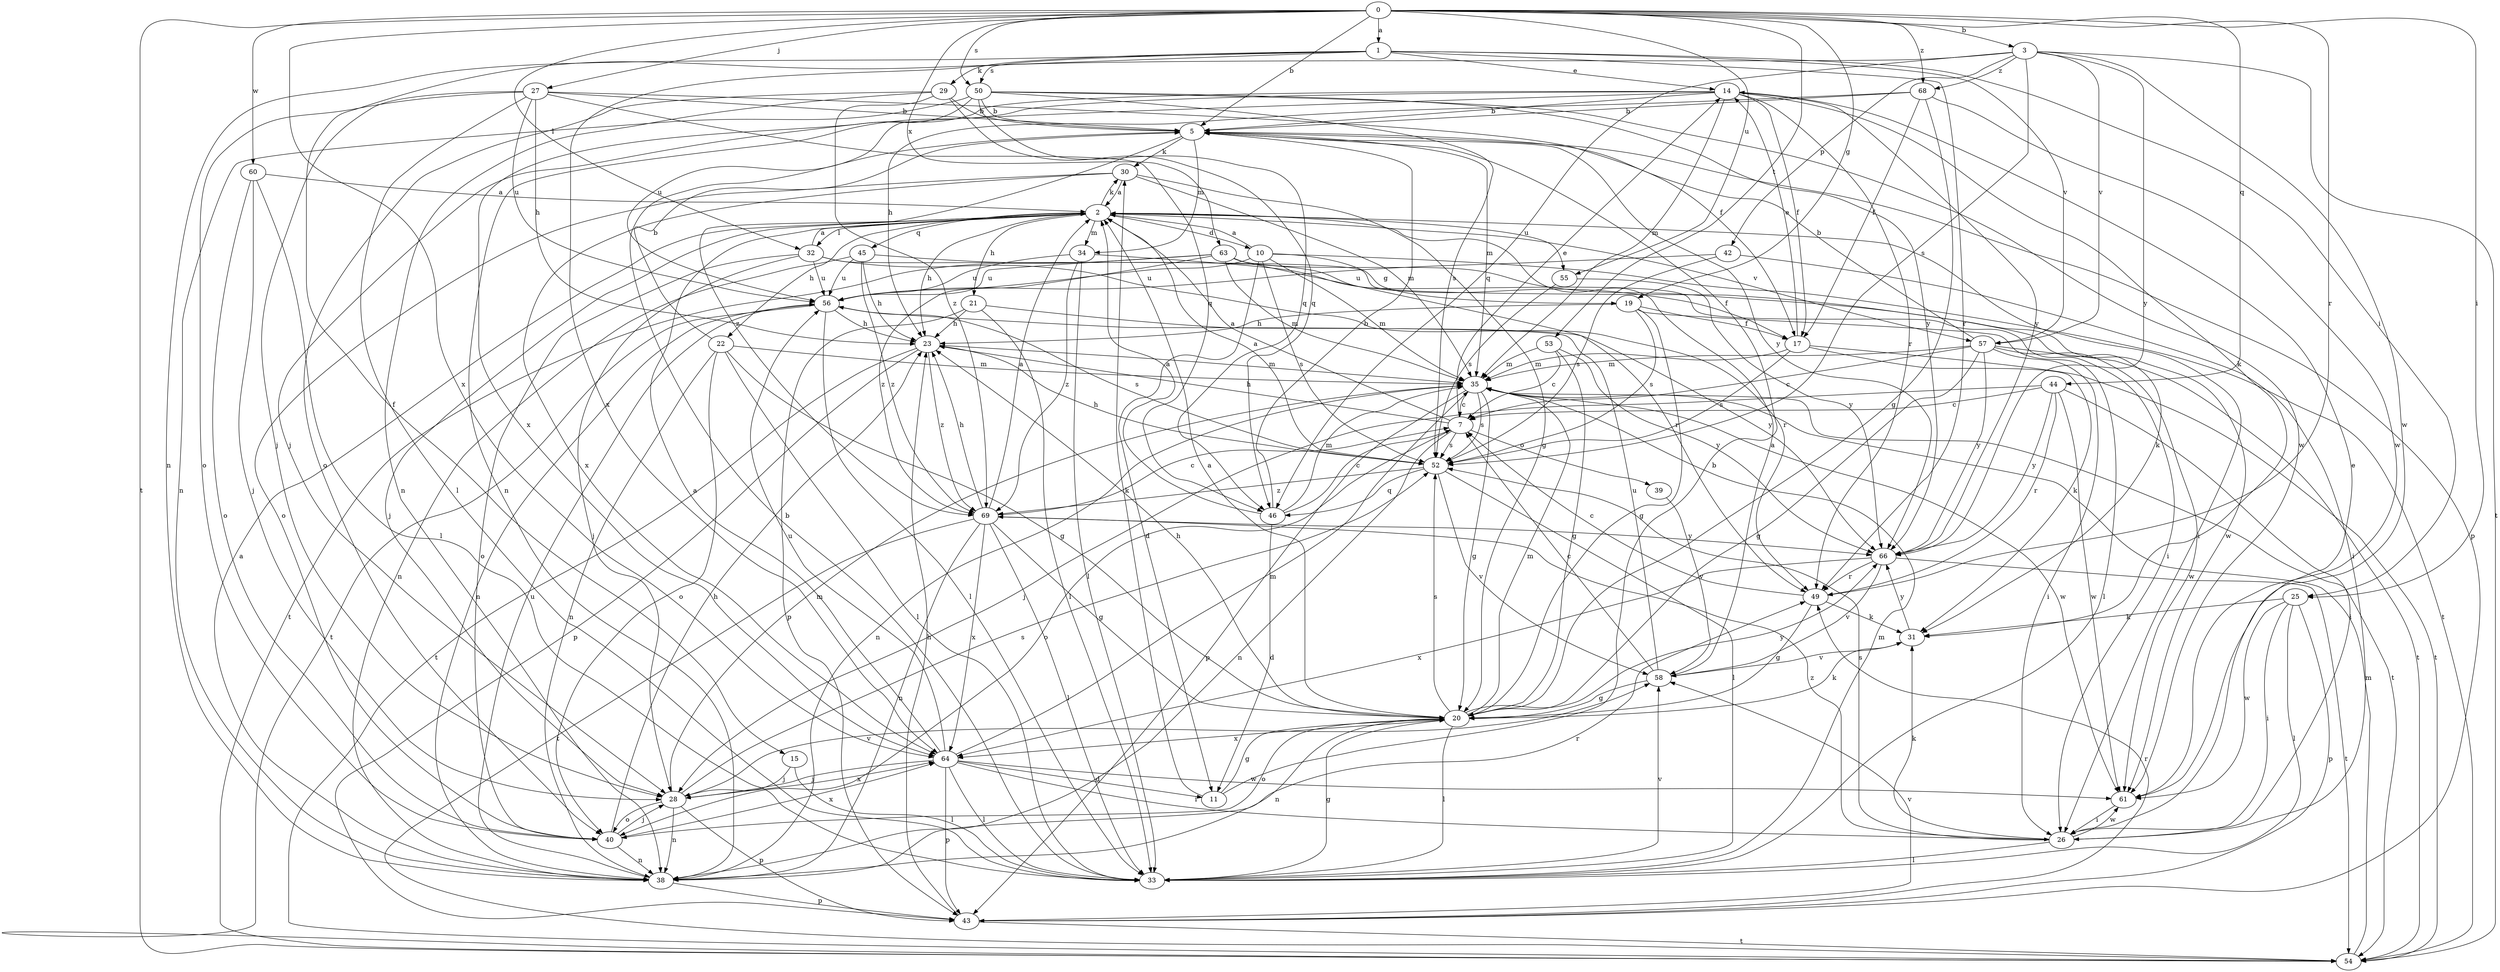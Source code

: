 strict digraph  {
0;
1;
2;
3;
5;
7;
10;
11;
14;
15;
17;
19;
20;
21;
22;
23;
25;
26;
27;
28;
29;
30;
31;
32;
33;
34;
35;
38;
39;
40;
42;
43;
44;
45;
46;
49;
50;
52;
53;
54;
55;
56;
57;
58;
60;
61;
63;
64;
66;
68;
69;
0 -> 1  [label=a];
0 -> 3  [label=b];
0 -> 5  [label=b];
0 -> 19  [label=g];
0 -> 25  [label=i];
0 -> 27  [label=j];
0 -> 32  [label=l];
0 -> 44  [label=q];
0 -> 49  [label=r];
0 -> 50  [label=s];
0 -> 53  [label=t];
0 -> 54  [label=t];
0 -> 55  [label=u];
0 -> 60  [label=w];
0 -> 63  [label=x];
0 -> 64  [label=x];
0 -> 68  [label=z];
1 -> 14  [label=e];
1 -> 15  [label=f];
1 -> 25  [label=i];
1 -> 29  [label=k];
1 -> 38  [label=n];
1 -> 49  [label=r];
1 -> 50  [label=s];
1 -> 57  [label=v];
2 -> 10  [label=d];
2 -> 21  [label=h];
2 -> 22  [label=h];
2 -> 23  [label=h];
2 -> 26  [label=i];
2 -> 28  [label=j];
2 -> 30  [label=k];
2 -> 32  [label=l];
2 -> 34  [label=m];
2 -> 45  [label=q];
2 -> 55  [label=u];
2 -> 57  [label=v];
3 -> 42  [label=p];
3 -> 46  [label=q];
3 -> 52  [label=s];
3 -> 54  [label=t];
3 -> 57  [label=v];
3 -> 61  [label=w];
3 -> 64  [label=x];
3 -> 66  [label=y];
3 -> 68  [label=z];
5 -> 30  [label=k];
5 -> 34  [label=m];
5 -> 35  [label=m];
5 -> 43  [label=p];
5 -> 66  [label=y];
5 -> 69  [label=z];
7 -> 2  [label=a];
7 -> 14  [label=e];
7 -> 23  [label=h];
7 -> 38  [label=n];
7 -> 39  [label=o];
7 -> 40  [label=o];
7 -> 52  [label=s];
10 -> 2  [label=a];
10 -> 11  [label=d];
10 -> 19  [label=g];
10 -> 35  [label=m];
10 -> 52  [label=s];
10 -> 54  [label=t];
10 -> 56  [label=u];
11 -> 5  [label=b];
11 -> 20  [label=g];
11 -> 30  [label=k];
14 -> 5  [label=b];
14 -> 17  [label=f];
14 -> 28  [label=j];
14 -> 31  [label=k];
14 -> 35  [label=m];
14 -> 38  [label=n];
14 -> 49  [label=r];
14 -> 56  [label=u];
14 -> 66  [label=y];
15 -> 28  [label=j];
15 -> 33  [label=l];
17 -> 14  [label=e];
17 -> 31  [label=k];
17 -> 35  [label=m];
17 -> 52  [label=s];
17 -> 54  [label=t];
19 -> 17  [label=f];
19 -> 20  [label=g];
19 -> 23  [label=h];
19 -> 33  [label=l];
19 -> 52  [label=s];
20 -> 2  [label=a];
20 -> 23  [label=h];
20 -> 31  [label=k];
20 -> 33  [label=l];
20 -> 35  [label=m];
20 -> 38  [label=n];
20 -> 40  [label=o];
20 -> 52  [label=s];
20 -> 64  [label=x];
20 -> 66  [label=y];
21 -> 23  [label=h];
21 -> 33  [label=l];
21 -> 43  [label=p];
21 -> 66  [label=y];
22 -> 5  [label=b];
22 -> 20  [label=g];
22 -> 33  [label=l];
22 -> 35  [label=m];
22 -> 38  [label=n];
22 -> 40  [label=o];
23 -> 35  [label=m];
23 -> 43  [label=p];
23 -> 54  [label=t];
23 -> 69  [label=z];
25 -> 26  [label=i];
25 -> 31  [label=k];
25 -> 33  [label=l];
25 -> 43  [label=p];
25 -> 61  [label=w];
26 -> 14  [label=e];
26 -> 31  [label=k];
26 -> 33  [label=l];
26 -> 52  [label=s];
26 -> 61  [label=w];
26 -> 69  [label=z];
27 -> 5  [label=b];
27 -> 17  [label=f];
27 -> 23  [label=h];
27 -> 28  [label=j];
27 -> 33  [label=l];
27 -> 40  [label=o];
27 -> 46  [label=q];
27 -> 56  [label=u];
28 -> 35  [label=m];
28 -> 38  [label=n];
28 -> 40  [label=o];
28 -> 43  [label=p];
28 -> 52  [label=s];
28 -> 58  [label=v];
28 -> 64  [label=x];
29 -> 5  [label=b];
29 -> 38  [label=n];
29 -> 40  [label=o];
29 -> 46  [label=q];
29 -> 69  [label=z];
30 -> 2  [label=a];
30 -> 20  [label=g];
30 -> 35  [label=m];
30 -> 40  [label=o];
30 -> 64  [label=x];
31 -> 58  [label=v];
31 -> 66  [label=y];
32 -> 2  [label=a];
32 -> 28  [label=j];
32 -> 40  [label=o];
32 -> 49  [label=r];
32 -> 56  [label=u];
32 -> 61  [label=w];
33 -> 5  [label=b];
33 -> 20  [label=g];
33 -> 35  [label=m];
33 -> 58  [label=v];
34 -> 17  [label=f];
34 -> 33  [label=l];
34 -> 56  [label=u];
34 -> 69  [label=z];
35 -> 7  [label=c];
35 -> 20  [label=g];
35 -> 38  [label=n];
35 -> 43  [label=p];
35 -> 52  [label=s];
35 -> 54  [label=t];
35 -> 61  [label=w];
38 -> 2  [label=a];
38 -> 43  [label=p];
38 -> 49  [label=r];
38 -> 56  [label=u];
39 -> 58  [label=v];
40 -> 23  [label=h];
40 -> 28  [label=j];
40 -> 38  [label=n];
40 -> 64  [label=x];
42 -> 26  [label=i];
42 -> 52  [label=s];
42 -> 56  [label=u];
43 -> 23  [label=h];
43 -> 49  [label=r];
43 -> 54  [label=t];
43 -> 58  [label=v];
44 -> 7  [label=c];
44 -> 26  [label=i];
44 -> 28  [label=j];
44 -> 49  [label=r];
44 -> 61  [label=w];
44 -> 66  [label=y];
45 -> 23  [label=h];
45 -> 26  [label=i];
45 -> 38  [label=n];
45 -> 56  [label=u];
45 -> 69  [label=z];
46 -> 2  [label=a];
46 -> 5  [label=b];
46 -> 7  [label=c];
46 -> 11  [label=d];
46 -> 35  [label=m];
49 -> 7  [label=c];
49 -> 20  [label=g];
49 -> 31  [label=k];
50 -> 5  [label=b];
50 -> 38  [label=n];
50 -> 46  [label=q];
50 -> 52  [label=s];
50 -> 61  [label=w];
50 -> 64  [label=x];
50 -> 66  [label=y];
52 -> 2  [label=a];
52 -> 23  [label=h];
52 -> 33  [label=l];
52 -> 46  [label=q];
52 -> 58  [label=v];
52 -> 69  [label=z];
53 -> 7  [label=c];
53 -> 20  [label=g];
53 -> 35  [label=m];
53 -> 66  [label=y];
54 -> 35  [label=m];
55 -> 52  [label=s];
55 -> 66  [label=y];
56 -> 23  [label=h];
56 -> 33  [label=l];
56 -> 38  [label=n];
56 -> 52  [label=s];
56 -> 54  [label=t];
57 -> 5  [label=b];
57 -> 7  [label=c];
57 -> 20  [label=g];
57 -> 26  [label=i];
57 -> 35  [label=m];
57 -> 54  [label=t];
57 -> 61  [label=w];
57 -> 66  [label=y];
58 -> 2  [label=a];
58 -> 7  [label=c];
58 -> 20  [label=g];
58 -> 56  [label=u];
60 -> 2  [label=a];
60 -> 28  [label=j];
60 -> 33  [label=l];
60 -> 40  [label=o];
61 -> 26  [label=i];
63 -> 31  [label=k];
63 -> 35  [label=m];
63 -> 49  [label=r];
63 -> 54  [label=t];
63 -> 56  [label=u];
63 -> 69  [label=z];
64 -> 2  [label=a];
64 -> 11  [label=d];
64 -> 26  [label=i];
64 -> 28  [label=j];
64 -> 33  [label=l];
64 -> 35  [label=m];
64 -> 43  [label=p];
64 -> 56  [label=u];
64 -> 61  [label=w];
66 -> 49  [label=r];
66 -> 54  [label=t];
66 -> 58  [label=v];
66 -> 64  [label=x];
68 -> 5  [label=b];
68 -> 17  [label=f];
68 -> 20  [label=g];
68 -> 23  [label=h];
68 -> 61  [label=w];
69 -> 2  [label=a];
69 -> 7  [label=c];
69 -> 20  [label=g];
69 -> 23  [label=h];
69 -> 33  [label=l];
69 -> 38  [label=n];
69 -> 54  [label=t];
69 -> 64  [label=x];
69 -> 66  [label=y];
}
